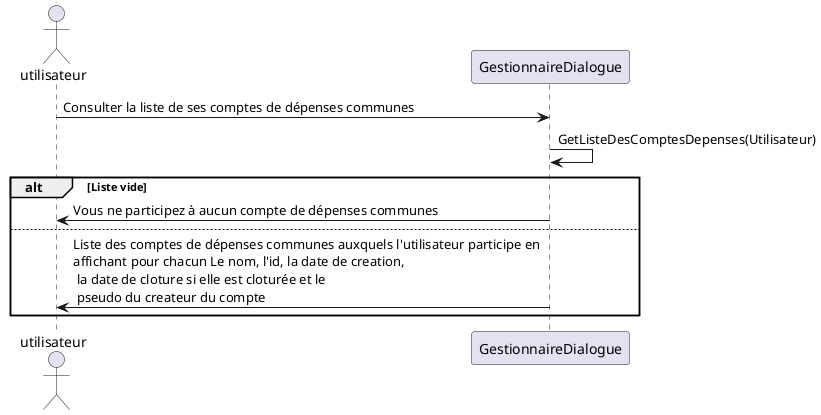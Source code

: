 @startuml  Consulter la liste de ses comptes de dépenses communes

actor utilisateur as user
participant GestionnaireDialogue as gd

user -> gd 	: Consulter la liste de ses comptes de dépenses communes
gd -> gd 	: GetListeDesComptesDepenses(Utilisateur)

alt Liste vide
gd -> user  : Vous ne participez à aucun compte de dépenses communes
else
gd -> user  : Liste des comptes de dépenses communes auxquels l'utilisateur participe en \naffichant pour chacun Le nom, l'id, la date de creation,\n la date de cloture si elle est cloturée et le\n pseudo du createur du compte

end

@enduml